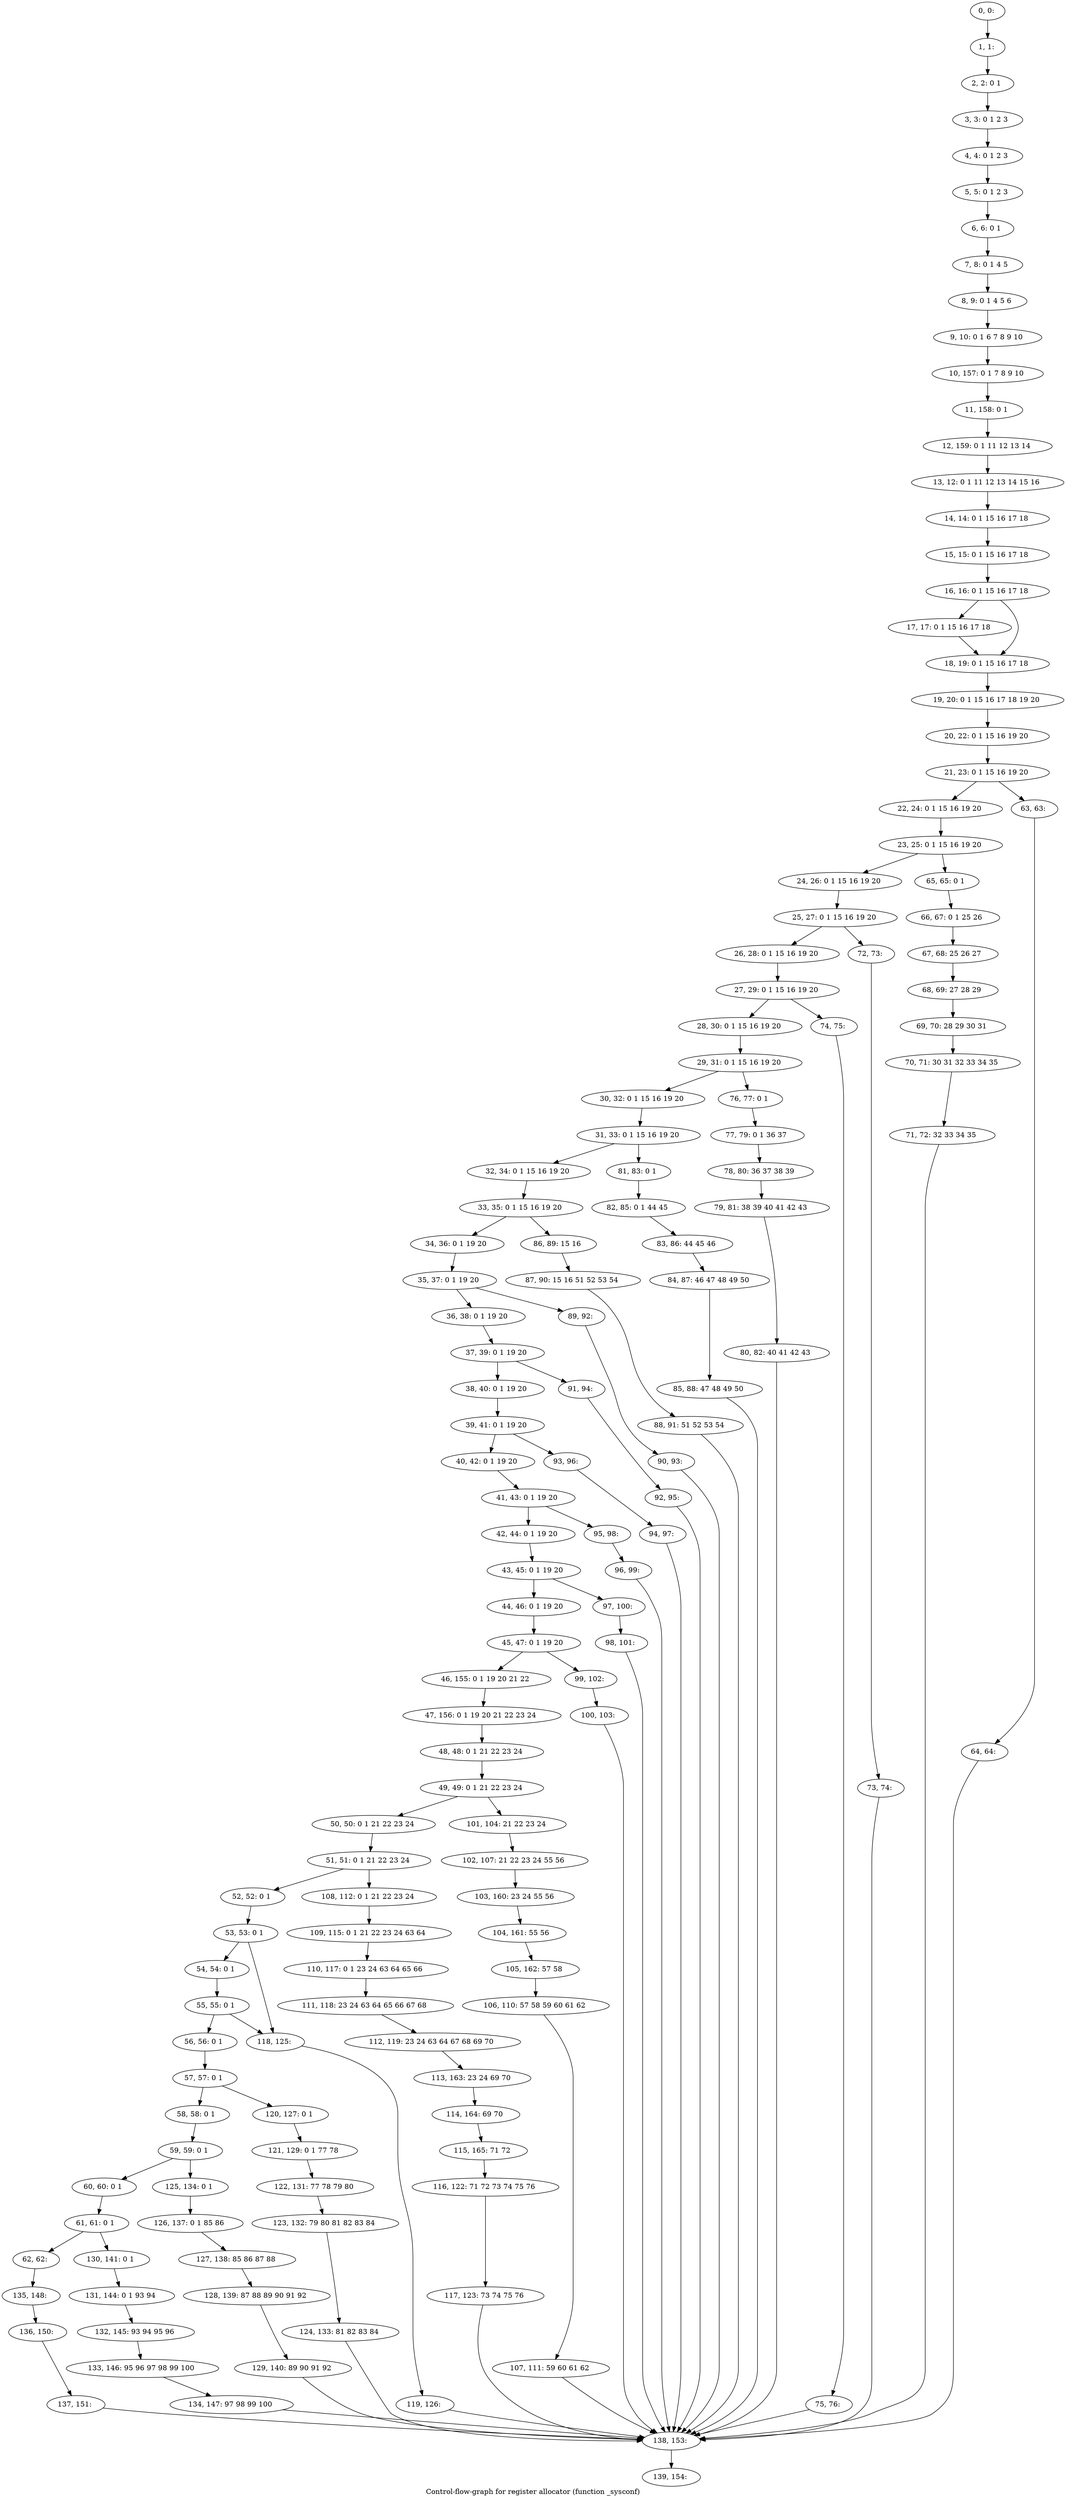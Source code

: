 digraph G {
graph [label="Control-flow-graph for register allocator (function _sysconf)"]
0[label="0, 0: "];
1[label="1, 1: "];
2[label="2, 2: 0 1 "];
3[label="3, 3: 0 1 2 3 "];
4[label="4, 4: 0 1 2 3 "];
5[label="5, 5: 0 1 2 3 "];
6[label="6, 6: 0 1 "];
7[label="7, 8: 0 1 4 5 "];
8[label="8, 9: 0 1 4 5 6 "];
9[label="9, 10: 0 1 6 7 8 9 10 "];
10[label="10, 157: 0 1 7 8 9 10 "];
11[label="11, 158: 0 1 "];
12[label="12, 159: 0 1 11 12 13 14 "];
13[label="13, 12: 0 1 11 12 13 14 15 16 "];
14[label="14, 14: 0 1 15 16 17 18 "];
15[label="15, 15: 0 1 15 16 17 18 "];
16[label="16, 16: 0 1 15 16 17 18 "];
17[label="17, 17: 0 1 15 16 17 18 "];
18[label="18, 19: 0 1 15 16 17 18 "];
19[label="19, 20: 0 1 15 16 17 18 19 20 "];
20[label="20, 22: 0 1 15 16 19 20 "];
21[label="21, 23: 0 1 15 16 19 20 "];
22[label="22, 24: 0 1 15 16 19 20 "];
23[label="23, 25: 0 1 15 16 19 20 "];
24[label="24, 26: 0 1 15 16 19 20 "];
25[label="25, 27: 0 1 15 16 19 20 "];
26[label="26, 28: 0 1 15 16 19 20 "];
27[label="27, 29: 0 1 15 16 19 20 "];
28[label="28, 30: 0 1 15 16 19 20 "];
29[label="29, 31: 0 1 15 16 19 20 "];
30[label="30, 32: 0 1 15 16 19 20 "];
31[label="31, 33: 0 1 15 16 19 20 "];
32[label="32, 34: 0 1 15 16 19 20 "];
33[label="33, 35: 0 1 15 16 19 20 "];
34[label="34, 36: 0 1 19 20 "];
35[label="35, 37: 0 1 19 20 "];
36[label="36, 38: 0 1 19 20 "];
37[label="37, 39: 0 1 19 20 "];
38[label="38, 40: 0 1 19 20 "];
39[label="39, 41: 0 1 19 20 "];
40[label="40, 42: 0 1 19 20 "];
41[label="41, 43: 0 1 19 20 "];
42[label="42, 44: 0 1 19 20 "];
43[label="43, 45: 0 1 19 20 "];
44[label="44, 46: 0 1 19 20 "];
45[label="45, 47: 0 1 19 20 "];
46[label="46, 155: 0 1 19 20 21 22 "];
47[label="47, 156: 0 1 19 20 21 22 23 24 "];
48[label="48, 48: 0 1 21 22 23 24 "];
49[label="49, 49: 0 1 21 22 23 24 "];
50[label="50, 50: 0 1 21 22 23 24 "];
51[label="51, 51: 0 1 21 22 23 24 "];
52[label="52, 52: 0 1 "];
53[label="53, 53: 0 1 "];
54[label="54, 54: 0 1 "];
55[label="55, 55: 0 1 "];
56[label="56, 56: 0 1 "];
57[label="57, 57: 0 1 "];
58[label="58, 58: 0 1 "];
59[label="59, 59: 0 1 "];
60[label="60, 60: 0 1 "];
61[label="61, 61: 0 1 "];
62[label="62, 62: "];
63[label="63, 63: "];
64[label="64, 64: "];
65[label="65, 65: 0 1 "];
66[label="66, 67: 0 1 25 26 "];
67[label="67, 68: 25 26 27 "];
68[label="68, 69: 27 28 29 "];
69[label="69, 70: 28 29 30 31 "];
70[label="70, 71: 30 31 32 33 34 35 "];
71[label="71, 72: 32 33 34 35 "];
72[label="72, 73: "];
73[label="73, 74: "];
74[label="74, 75: "];
75[label="75, 76: "];
76[label="76, 77: 0 1 "];
77[label="77, 79: 0 1 36 37 "];
78[label="78, 80: 36 37 38 39 "];
79[label="79, 81: 38 39 40 41 42 43 "];
80[label="80, 82: 40 41 42 43 "];
81[label="81, 83: 0 1 "];
82[label="82, 85: 0 1 44 45 "];
83[label="83, 86: 44 45 46 "];
84[label="84, 87: 46 47 48 49 50 "];
85[label="85, 88: 47 48 49 50 "];
86[label="86, 89: 15 16 "];
87[label="87, 90: 15 16 51 52 53 54 "];
88[label="88, 91: 51 52 53 54 "];
89[label="89, 92: "];
90[label="90, 93: "];
91[label="91, 94: "];
92[label="92, 95: "];
93[label="93, 96: "];
94[label="94, 97: "];
95[label="95, 98: "];
96[label="96, 99: "];
97[label="97, 100: "];
98[label="98, 101: "];
99[label="99, 102: "];
100[label="100, 103: "];
101[label="101, 104: 21 22 23 24 "];
102[label="102, 107: 21 22 23 24 55 56 "];
103[label="103, 160: 23 24 55 56 "];
104[label="104, 161: 55 56 "];
105[label="105, 162: 57 58 "];
106[label="106, 110: 57 58 59 60 61 62 "];
107[label="107, 111: 59 60 61 62 "];
108[label="108, 112: 0 1 21 22 23 24 "];
109[label="109, 115: 0 1 21 22 23 24 63 64 "];
110[label="110, 117: 0 1 23 24 63 64 65 66 "];
111[label="111, 118: 23 24 63 64 65 66 67 68 "];
112[label="112, 119: 23 24 63 64 67 68 69 70 "];
113[label="113, 163: 23 24 69 70 "];
114[label="114, 164: 69 70 "];
115[label="115, 165: 71 72 "];
116[label="116, 122: 71 72 73 74 75 76 "];
117[label="117, 123: 73 74 75 76 "];
118[label="118, 125: "];
119[label="119, 126: "];
120[label="120, 127: 0 1 "];
121[label="121, 129: 0 1 77 78 "];
122[label="122, 131: 77 78 79 80 "];
123[label="123, 132: 79 80 81 82 83 84 "];
124[label="124, 133: 81 82 83 84 "];
125[label="125, 134: 0 1 "];
126[label="126, 137: 0 1 85 86 "];
127[label="127, 138: 85 86 87 88 "];
128[label="128, 139: 87 88 89 90 91 92 "];
129[label="129, 140: 89 90 91 92 "];
130[label="130, 141: 0 1 "];
131[label="131, 144: 0 1 93 94 "];
132[label="132, 145: 93 94 95 96 "];
133[label="133, 146: 95 96 97 98 99 100 "];
134[label="134, 147: 97 98 99 100 "];
135[label="135, 148: "];
136[label="136, 150: "];
137[label="137, 151: "];
138[label="138, 153: "];
139[label="139, 154: "];
0->1 ;
1->2 ;
2->3 ;
3->4 ;
4->5 ;
5->6 ;
6->7 ;
7->8 ;
8->9 ;
9->10 ;
10->11 ;
11->12 ;
12->13 ;
13->14 ;
14->15 ;
15->16 ;
16->17 ;
16->18 ;
17->18 ;
18->19 ;
19->20 ;
20->21 ;
21->22 ;
21->63 ;
22->23 ;
23->24 ;
23->65 ;
24->25 ;
25->26 ;
25->72 ;
26->27 ;
27->28 ;
27->74 ;
28->29 ;
29->30 ;
29->76 ;
30->31 ;
31->32 ;
31->81 ;
32->33 ;
33->34 ;
33->86 ;
34->35 ;
35->36 ;
35->89 ;
36->37 ;
37->38 ;
37->91 ;
38->39 ;
39->40 ;
39->93 ;
40->41 ;
41->42 ;
41->95 ;
42->43 ;
43->44 ;
43->97 ;
44->45 ;
45->46 ;
45->99 ;
46->47 ;
47->48 ;
48->49 ;
49->50 ;
49->101 ;
50->51 ;
51->52 ;
51->108 ;
52->53 ;
53->54 ;
53->118 ;
54->55 ;
55->56 ;
55->118 ;
56->57 ;
57->58 ;
57->120 ;
58->59 ;
59->60 ;
59->125 ;
60->61 ;
61->62 ;
61->130 ;
62->135 ;
63->64 ;
64->138 ;
65->66 ;
66->67 ;
67->68 ;
68->69 ;
69->70 ;
70->71 ;
71->138 ;
72->73 ;
73->138 ;
74->75 ;
75->138 ;
76->77 ;
77->78 ;
78->79 ;
79->80 ;
80->138 ;
81->82 ;
82->83 ;
83->84 ;
84->85 ;
85->138 ;
86->87 ;
87->88 ;
88->138 ;
89->90 ;
90->138 ;
91->92 ;
92->138 ;
93->94 ;
94->138 ;
95->96 ;
96->138 ;
97->98 ;
98->138 ;
99->100 ;
100->138 ;
101->102 ;
102->103 ;
103->104 ;
104->105 ;
105->106 ;
106->107 ;
107->138 ;
108->109 ;
109->110 ;
110->111 ;
111->112 ;
112->113 ;
113->114 ;
114->115 ;
115->116 ;
116->117 ;
117->138 ;
118->119 ;
119->138 ;
120->121 ;
121->122 ;
122->123 ;
123->124 ;
124->138 ;
125->126 ;
126->127 ;
127->128 ;
128->129 ;
129->138 ;
130->131 ;
131->132 ;
132->133 ;
133->134 ;
134->138 ;
135->136 ;
136->137 ;
137->138 ;
138->139 ;
}
